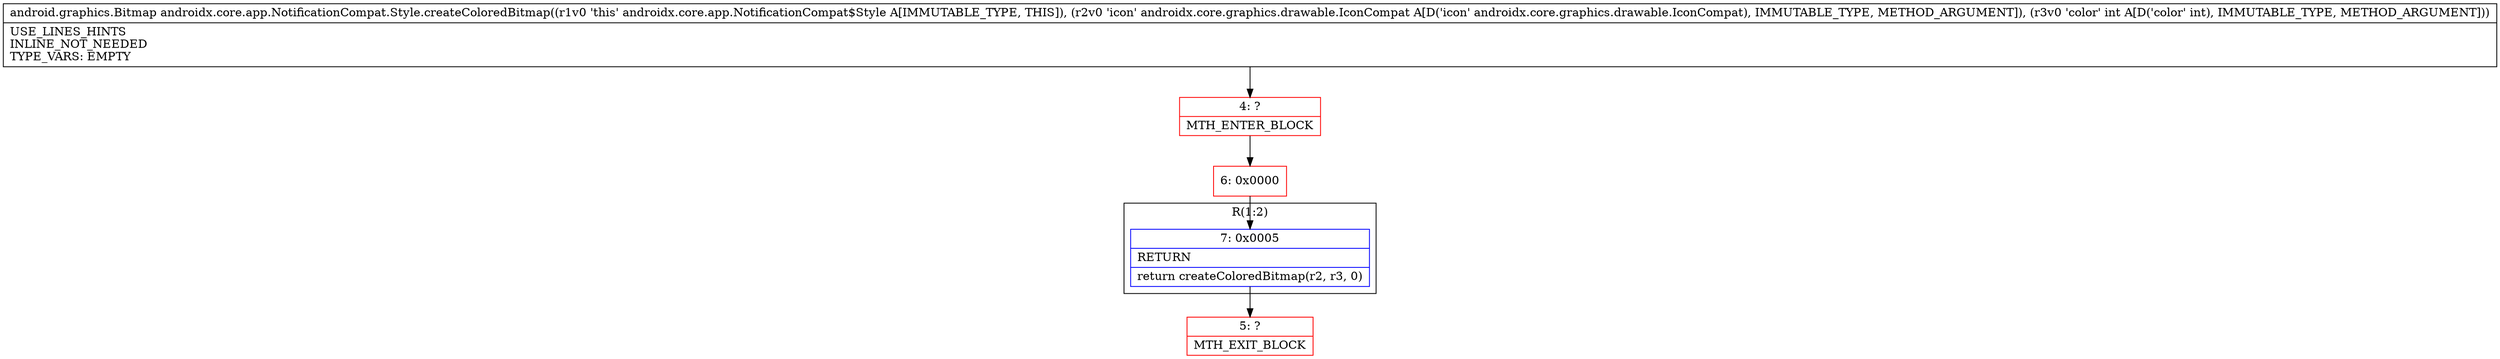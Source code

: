 digraph "CFG forandroidx.core.app.NotificationCompat.Style.createColoredBitmap(Landroidx\/core\/graphics\/drawable\/IconCompat;I)Landroid\/graphics\/Bitmap;" {
subgraph cluster_Region_1197685954 {
label = "R(1:2)";
node [shape=record,color=blue];
Node_7 [shape=record,label="{7\:\ 0x0005|RETURN\l|return createColoredBitmap(r2, r3, 0)\l}"];
}
Node_4 [shape=record,color=red,label="{4\:\ ?|MTH_ENTER_BLOCK\l}"];
Node_6 [shape=record,color=red,label="{6\:\ 0x0000}"];
Node_5 [shape=record,color=red,label="{5\:\ ?|MTH_EXIT_BLOCK\l}"];
MethodNode[shape=record,label="{android.graphics.Bitmap androidx.core.app.NotificationCompat.Style.createColoredBitmap((r1v0 'this' androidx.core.app.NotificationCompat$Style A[IMMUTABLE_TYPE, THIS]), (r2v0 'icon' androidx.core.graphics.drawable.IconCompat A[D('icon' androidx.core.graphics.drawable.IconCompat), IMMUTABLE_TYPE, METHOD_ARGUMENT]), (r3v0 'color' int A[D('color' int), IMMUTABLE_TYPE, METHOD_ARGUMENT]))  | USE_LINES_HINTS\lINLINE_NOT_NEEDED\lTYPE_VARS: EMPTY\l}"];
MethodNode -> Node_4;Node_7 -> Node_5;
Node_4 -> Node_6;
Node_6 -> Node_7;
}

